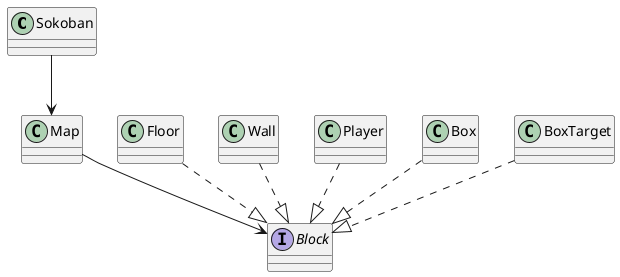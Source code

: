 @startuml

class Sokoban
class Map
interface Block
class Floor
class Wall
class Player
class Box
class BoxTarget

Sokoban --> Map
Map --> Block

Floor ..|> Block
Wall ..|> Block
Player ..|> Block
Box ..|> Block
BoxTarget ..|> Block

@enduml
